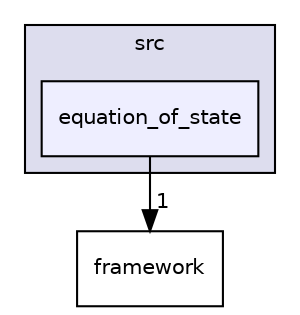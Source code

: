 digraph "/glade/work/altuntas/doxygen/MOM6/src/equation_of_state" {
  compound=true
  node [ fontsize="10", fontname="Helvetica"];
  edge [ labelfontsize="10", labelfontname="Helvetica"];
  subgraph clusterdir_68267d1309a1af8e8297ef4c3efbcdba {
    graph [ bgcolor="#ddddee", pencolor="black", label="src" fontname="Helvetica", fontsize="10", URL="dir_68267d1309a1af8e8297ef4c3efbcdba.html"]
  dir_2e79efa5a200c32482668df7b7b77ba8 [shape=box, label="equation_of_state", style="filled", fillcolor="#eeeeff", pencolor="black", URL="dir_2e79efa5a200c32482668df7b7b77ba8.html"];
  }
  dir_5752cadd8276ecfd63d9b924f2a4d4b5 [shape=box label="framework" URL="dir_5752cadd8276ecfd63d9b924f2a4d4b5.html"];
  dir_2e79efa5a200c32482668df7b7b77ba8->dir_5752cadd8276ecfd63d9b924f2a4d4b5 [headlabel="1", labeldistance=1.5 headhref="dir_000009_000010.html"];
}
